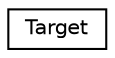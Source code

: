 digraph "Graphical Class Hierarchy"
{
  edge [fontname="Helvetica",fontsize="10",labelfontname="Helvetica",labelfontsize="10"];
  node [fontname="Helvetica",fontsize="10",shape=record];
  rankdir="LR";
  Node0 [label="Target",height=0.2,width=0.4,color="black", fillcolor="white", style="filled",URL="$class_target.html"];
}

